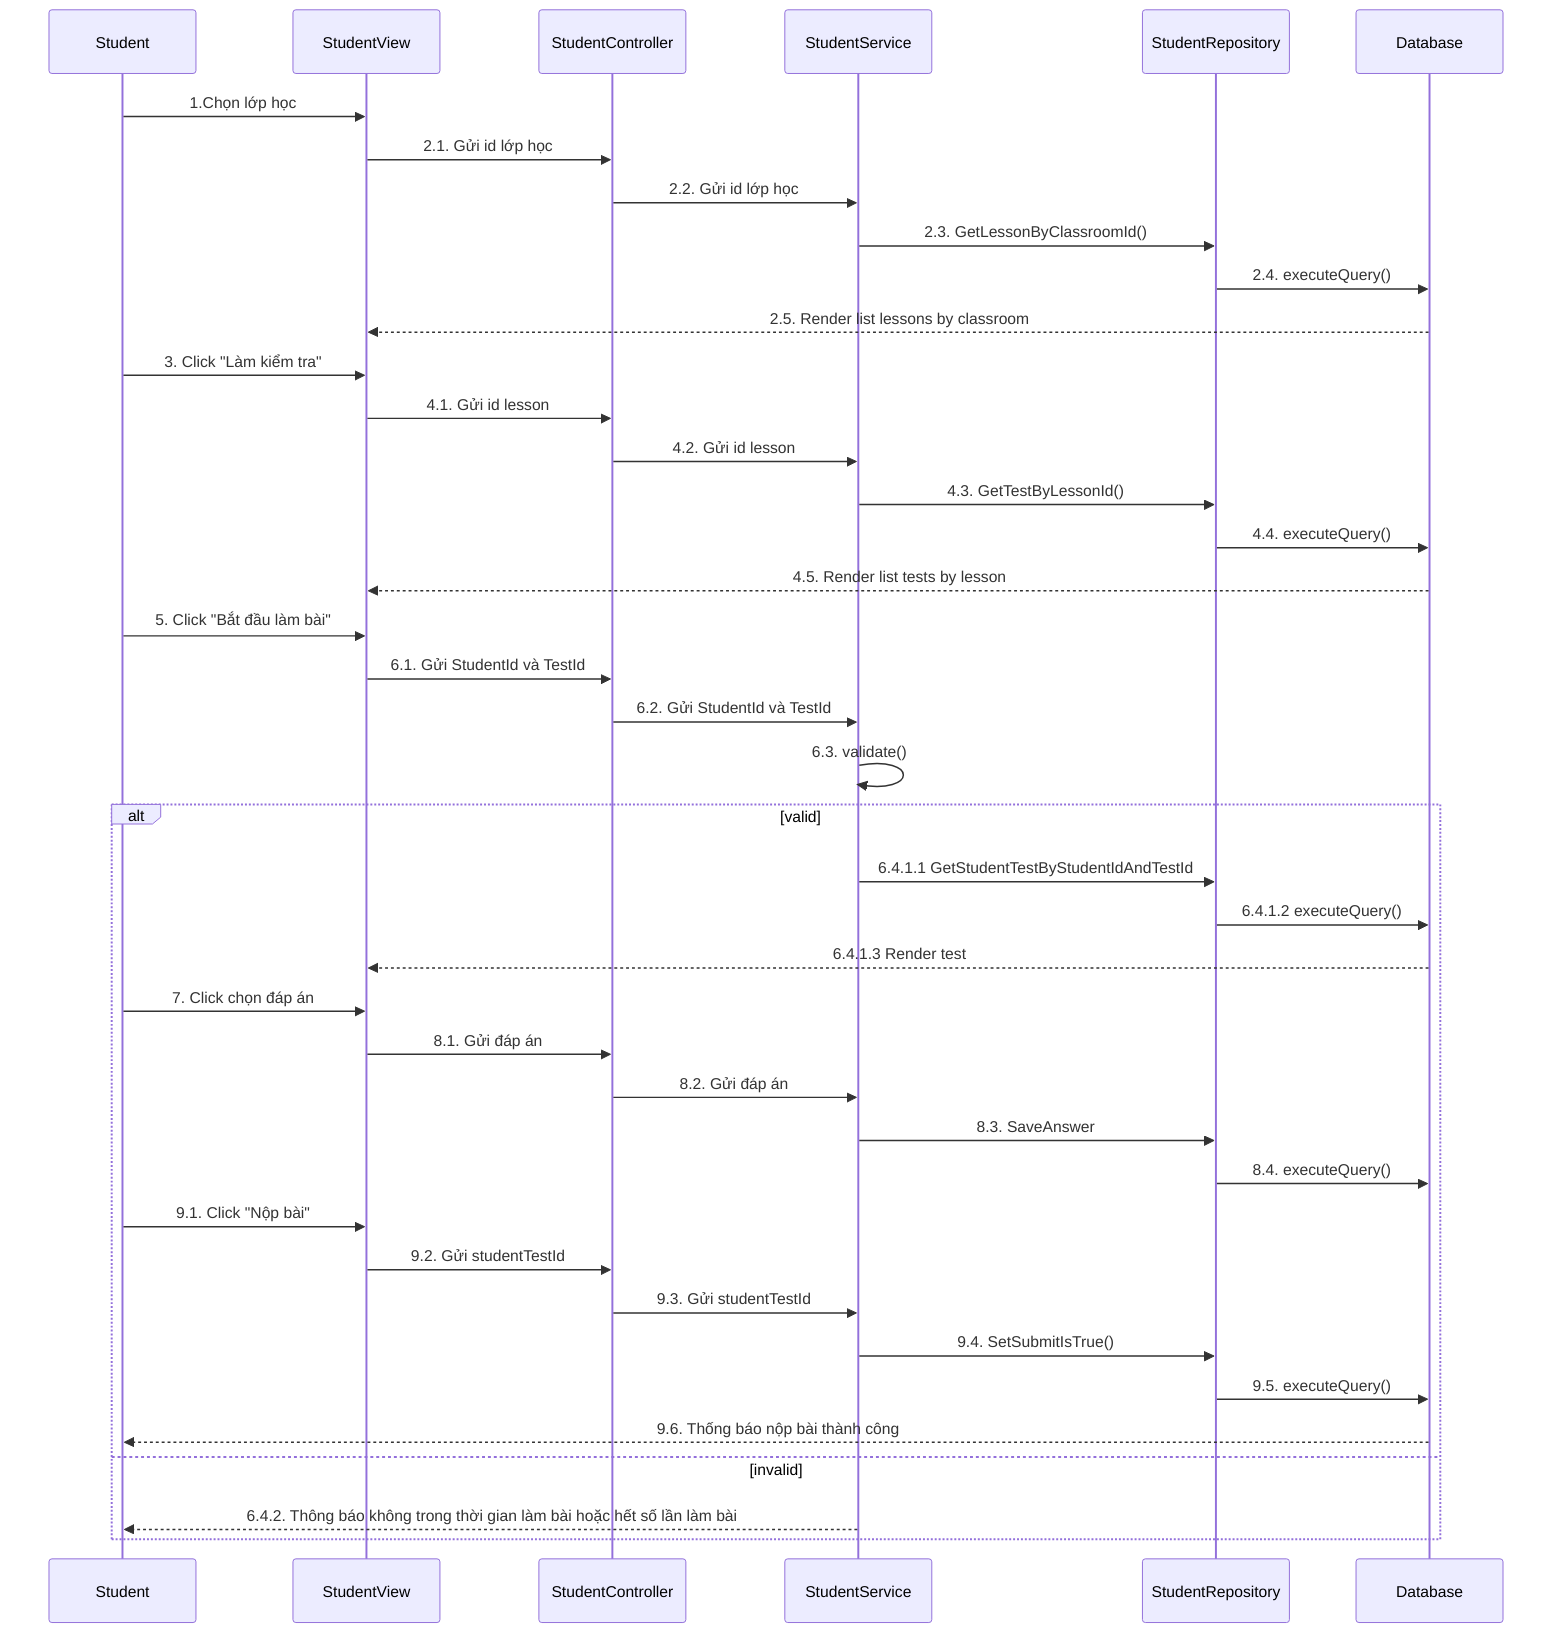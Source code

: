 sequenceDiagram
    participant Student
    participant StudentView
    participant StudentController
    participant StudentService
    participant StudentRepository
    participant Database

    Student->>StudentView: 1.Chọn lớp học
    StudentView->>StudentController: 2.1. Gửi id lớp học
    StudentController->>StudentService: 2.2. Gửi id lớp học
    StudentService->>StudentRepository: 2.3. GetLessonByClassroomId()
    StudentRepository->>Database: 2.4. executeQuery()

    Database-->>StudentView: 2.5. Render list lessons by classroom
    
    Student->>StudentView: 3. Click "Làm kiểm tra"
    StudentView->>StudentController: 4.1. Gửi id lesson
    StudentController->>StudentService: 4.2. Gửi id lesson
    StudentService->>StudentRepository: 4.3. GetTestByLessonId()
    StudentRepository->>Database: 4.4. executeQuery()

    Database-->>StudentView: 4.5. Render list tests by lesson

    Student->>StudentView: 5. Click "Bắt đầu làm bài"
    StudentView->>StudentController: 6.1. Gửi StudentId và TestId
    StudentController->>StudentService: 6.2. Gửi StudentId và TestId
    StudentService->>StudentService: 6.3. validate()
    
    alt valid
        StudentService->>StudentRepository: 6.4.1.1 GetStudentTestByStudentIdAndTestId
        StudentRepository->>Database: 6.4.1.2 executeQuery()
        Database-->>StudentView: 6.4.1.3 Render test
    

        Student->>StudentView: 7. Click chọn đáp án
        StudentView->>StudentController: 8.1. Gửi đáp án
        StudentController->>StudentService: 8.2. Gửi đáp án
        StudentService->>StudentRepository: 8.3. SaveAnswer
        StudentRepository->>Database: 8.4. executeQuery()

        Student->>StudentView: 9.1. Click "Nộp bài"
        StudentView->>StudentController: 9.2. Gửi studentTestId
        StudentController->>StudentService: 9.3. Gửi studentTestId
        StudentService->>StudentRepository: 9.4. SetSubmitIsTrue()
        StudentRepository->>Database: 9.5. executeQuery()
        Database-->>Student: 9.6. Thống báo nộp bài thành công
    else invalid
        StudentService-->>Student:6.4.2. Thông báo không trong thời gian làm bài hoặc hết số lần làm bài  
    end